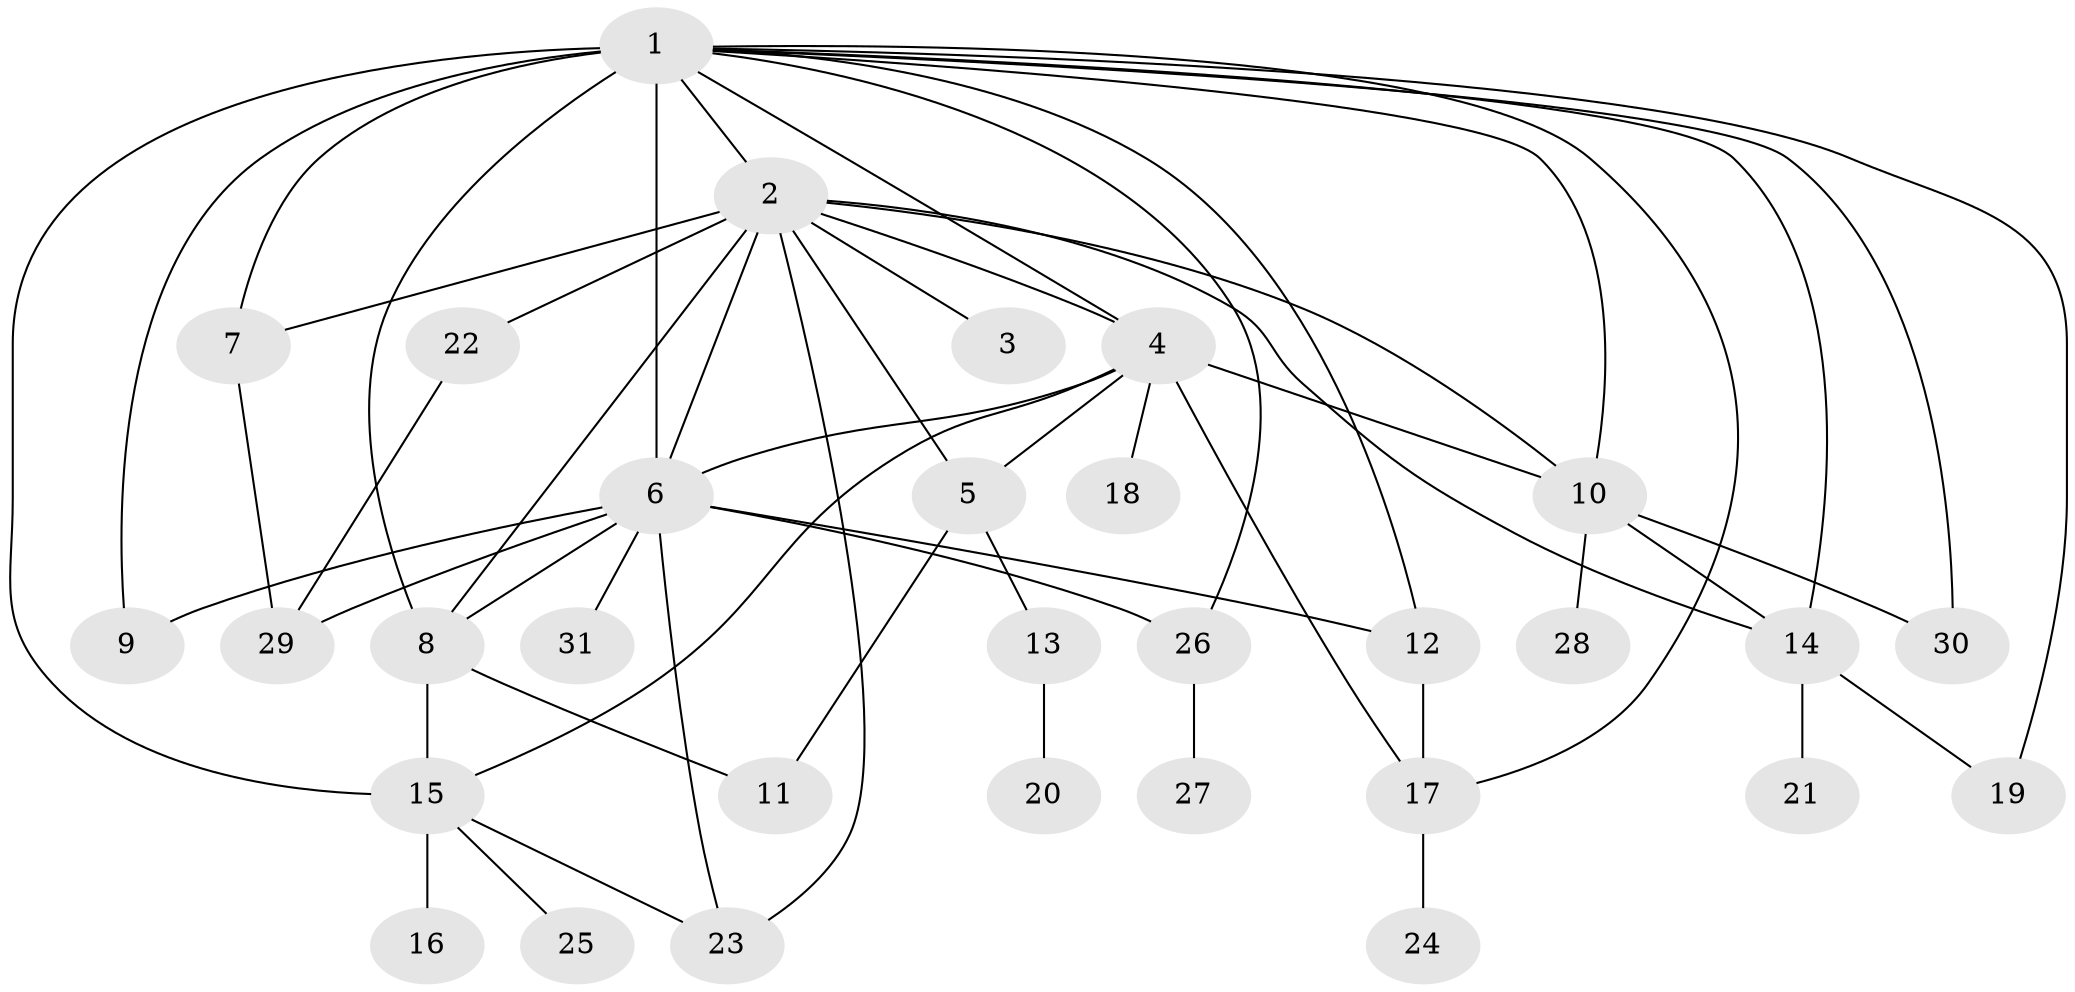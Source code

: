 // original degree distribution, {29: 0.012987012987012988, 17: 0.012987012987012988, 2: 0.19480519480519481, 6: 0.025974025974025976, 5: 0.06493506493506493, 4: 0.07792207792207792, 1: 0.4675324675324675, 7: 0.012987012987012988, 9: 0.012987012987012988, 3: 0.11688311688311688}
// Generated by graph-tools (version 1.1) at 2025/50/03/04/25 22:50:08]
// undirected, 31 vertices, 55 edges
graph export_dot {
  node [color=gray90,style=filled];
  1;
  2;
  3;
  4;
  5;
  6;
  7;
  8;
  9;
  10;
  11;
  12;
  13;
  14;
  15;
  16;
  17;
  18;
  19;
  20;
  21;
  22;
  23;
  24;
  25;
  26;
  27;
  28;
  29;
  30;
  31;
  1 -- 2 [weight=1.0];
  1 -- 4 [weight=1.0];
  1 -- 6 [weight=12.0];
  1 -- 7 [weight=1.0];
  1 -- 8 [weight=1.0];
  1 -- 9 [weight=2.0];
  1 -- 10 [weight=1.0];
  1 -- 12 [weight=1.0];
  1 -- 14 [weight=2.0];
  1 -- 15 [weight=1.0];
  1 -- 17 [weight=1.0];
  1 -- 19 [weight=1.0];
  1 -- 26 [weight=1.0];
  1 -- 30 [weight=1.0];
  2 -- 3 [weight=1.0];
  2 -- 4 [weight=1.0];
  2 -- 5 [weight=1.0];
  2 -- 6 [weight=1.0];
  2 -- 7 [weight=2.0];
  2 -- 8 [weight=1.0];
  2 -- 10 [weight=1.0];
  2 -- 14 [weight=2.0];
  2 -- 22 [weight=3.0];
  2 -- 23 [weight=1.0];
  4 -- 5 [weight=1.0];
  4 -- 6 [weight=1.0];
  4 -- 10 [weight=1.0];
  4 -- 15 [weight=1.0];
  4 -- 17 [weight=1.0];
  4 -- 18 [weight=1.0];
  5 -- 11 [weight=1.0];
  5 -- 13 [weight=1.0];
  6 -- 8 [weight=1.0];
  6 -- 9 [weight=1.0];
  6 -- 12 [weight=1.0];
  6 -- 23 [weight=1.0];
  6 -- 26 [weight=1.0];
  6 -- 29 [weight=2.0];
  6 -- 31 [weight=2.0];
  7 -- 29 [weight=1.0];
  8 -- 11 [weight=1.0];
  8 -- 15 [weight=1.0];
  10 -- 14 [weight=1.0];
  10 -- 28 [weight=1.0];
  10 -- 30 [weight=1.0];
  12 -- 17 [weight=1.0];
  13 -- 20 [weight=2.0];
  14 -- 19 [weight=1.0];
  14 -- 21 [weight=1.0];
  15 -- 16 [weight=3.0];
  15 -- 23 [weight=1.0];
  15 -- 25 [weight=1.0];
  17 -- 24 [weight=1.0];
  22 -- 29 [weight=1.0];
  26 -- 27 [weight=2.0];
}
